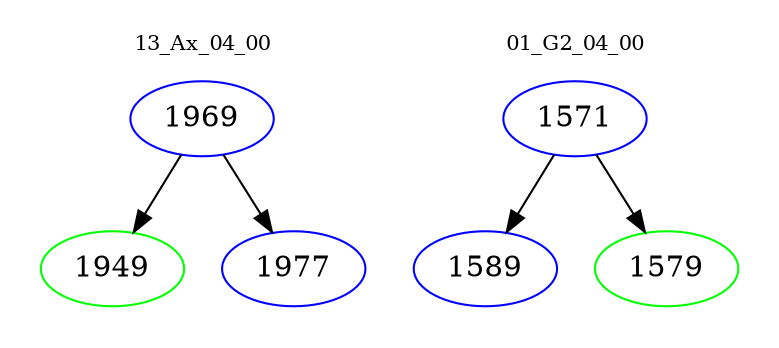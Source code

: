 digraph{
subgraph cluster_0 {
color = white
label = "13_Ax_04_00";
fontsize=10;
T0_1969 [label="1969", color="blue"]
T0_1969 -> T0_1949 [color="black"]
T0_1949 [label="1949", color="green"]
T0_1969 -> T0_1977 [color="black"]
T0_1977 [label="1977", color="blue"]
}
subgraph cluster_1 {
color = white
label = "01_G2_04_00";
fontsize=10;
T1_1571 [label="1571", color="blue"]
T1_1571 -> T1_1589 [color="black"]
T1_1589 [label="1589", color="blue"]
T1_1571 -> T1_1579 [color="black"]
T1_1579 [label="1579", color="green"]
}
}
